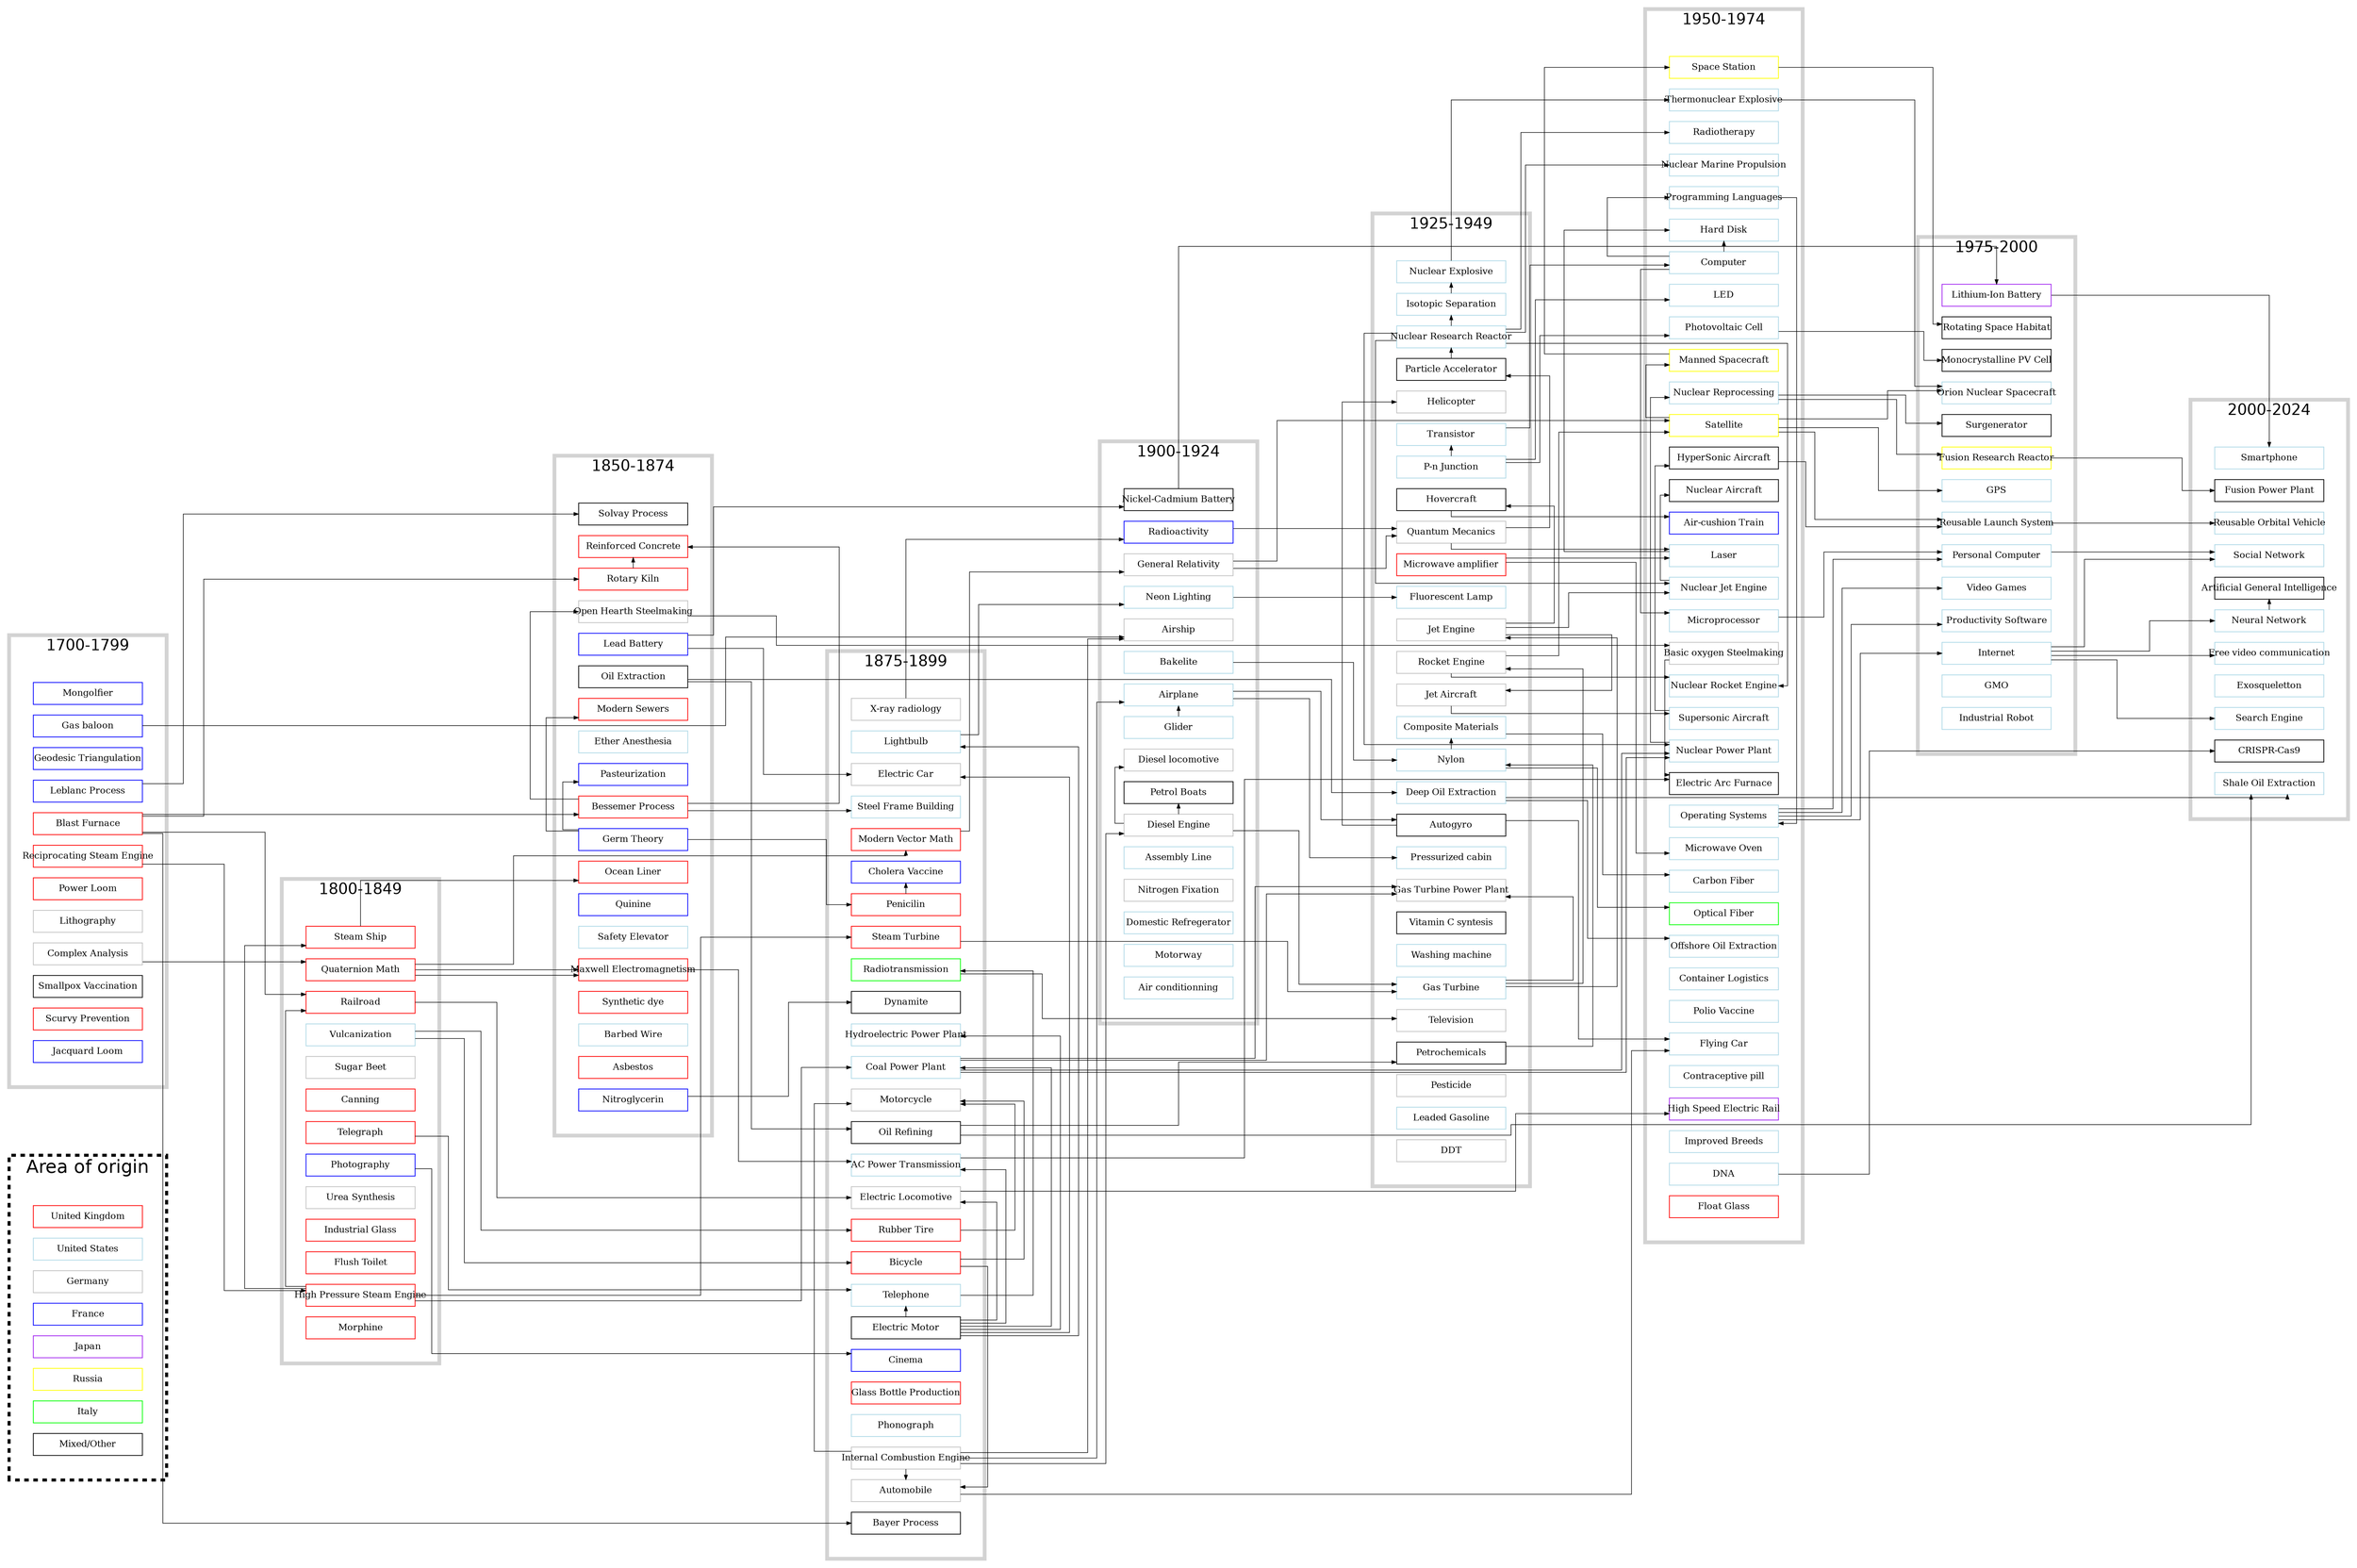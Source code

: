 digraph {
    splines=ortho;
    graph [rankdir=LR, fontname="Helvetica", nodesep=0.2, ranksep=3];    
    
    newrank=true; // rank without respect to cluster
    node [
        shape="box",
        fixedsize="true",
        width=2,
        height=0.4,
        color="black",
        fillcolor="white",
        style="filled,solid",
        fontsize=12
        ];
    edge [penwidth=0.75,arrowsize=0.6]

    subgraph cluster_legend {
        label="Area of origin";
        graph [rank="same", margin=32,style="dashed", penwidth=4, fontsize=24];

        "United Kingdom" [color="red"];
        "United States" [color="lightblue"];
        Germany [color="grey"];
        France [color="blue"];
        Japan [color="purple"];
        Russia [color="yellow"];
        Italy [color="green"];
        "Mixed/Other" [color="black"];
    }
 
    subgraph cluster_0 {
        label="1700-1799";
        graph [rank="same", margin=32, penwidth=5, color=lightgray, fontsize=20];

        Mongolfier [color="blue"];
        "Gas baloon" [color="blue"];
        "Geodesic Triangulation" [color="blue"];
        "Reciprocating Steam Engine" [color="red"];
        "Leblanc Process" [color="blue"];
        "Complex Analysis" [color="grey"];
        "Power Loom" [color="red"];
        "Lithography" [color="grey"];
        "Blast Furnace" [color="red"];
        "Smallpox Vaccination";
        "Scurvy Prevention" [color="red"];
        "Jacquard Loom" [color="blue"];
    }

    "Reciprocating Steam Engine" -> "High Pressure Steam Engine";
    "Complex Analysis" -> "Quaternion Math";
    "Blast Furnace" -> "Railroad";
    
    subgraph cluster_1 {
        label="1800-1849";
        graph [rank="same", margin=32, penwidth=5, color=lightgray, fontsize=20];

        "High Pressure Steam Engine" [color="red"];
        "Sugar Beet" [color="grey"];
        "Steam Ship" [color="red"];
        Canning [color="red"];
        Railroad [color="red"];
        "Quaternion Math" [color="red"];
        "Vulcanization" [color="lightblue"];
        Telegraph [color="red"];
        "Urea Synthesis" [color="grey"];
        "Industrial Glass" [color="red"];
        "Flush Toilet" [color="red"];
        "Photography" [color="blue"];

        "High Pressure Steam Engine" -> "Railroad";
        "High Pressure Steam Engine" -> "Steam Ship";
        "Morphine" [color="red"];
    }

    "Photography" -> "Cinema";
    "High Pressure Steam Engine" -> "Steam Turbine";
    "Quaternion Math" -> "Maxwell Electromagnetism";
    "Quaternion Math" -> "Modern Vector Math";
    "Quaternion Math" -> "Maxwell Electromagnetism";
    Telegraph -> "Telephone";
    "Steam Ship" -> "Ocean Liner";
    "Blast Furnace" -> "Rotary Kiln";
    "Blast Furnace" -> "Bessemer Process";
    "Railroad" -> "Electric Locomotive";
    "Vulcanization" -> "Rubber Tire";
    "Leblanc Process" -> "Solvay Process";

    subgraph cluster_2 {
        label="1850-1874";
        graph [rank="same", margin=32, penwidth=5, color=lightgray, fontsize=20];

        "Maxwell Electromagnetism"  [color="red"];
        "Ether Anesthesia" [color="lightblue"];
        "Bessemer Process"  [color="red"];
        "Rotary Kiln" [color="red"];
        "Nitroglycerin" [color="blue"];
        "Germ Theory" [color="blue"];
        "Quinine" [color="blue"];
        "Safety Elevator"  [color="lightblue"];
        "Ocean Liner" [color="red"];
        "Pasteurization" [color="blue"];
        "Modern Sewers"  [color="red"];
        "Open Hearth Steelmaking" [color="grey"];
        "Oil Extraction";
        "Synthetic dye" [color="red"];
        "Barbed Wire" [color="lightblue"];
        "Asbestos" [color="red"];

        "Rotary Kiln" -> "Reinforced Concrete";
        "Reinforced Concrete" [color="red"];
        "Bessemer Process" -> "Reinforced Concrete";
        "Bessemer Process" -> "Open Hearth Steelmaking";
        "Germ Theory" -> "Modern Sewers";
        "Germ Theory" -> "Pasteurization";
        "Lead Battery" [color="blue"];
        "Solvay Process";
    }

    "Blast Furnace" -> "Bayer Process";
    "Nitroglycerin" -> "Dynamite";
    "High Pressure Steam Engine" -> "Coal Power Plant";
    "Germ Theory" -> Penicilin;
    "Electric Motor" -> "Coal Power Plant";
    "Electric Motor" -> "Hydroelectric Power Plant";
    "Electric Motor" -> "AC Power Transmission";
    "Electric Motor" -> "Electric Locomotive";
    "Electric Motor" -> "Lightbulb";
    "Bessemer Process" -> "Steel Frame Building";
    "Maxwell Electromagnetism" -> "AC Power Transmission";
    "Vulcanization" -> Bicycle;
    "Lead Battery" -> "Electric Car";
    "Lead Battery" -> "Nickel-Cadmium Battery";

    subgraph cluster_3 {
        label="1875-1899";
        graph [rank="same", margin=32, penwidth=5, color=lightgray, fontsize=20];

        "Rubber Tire" [color="red"];
        "Steam Turbine" [color="red"];
        "Steel Frame Building" [color="lightblue"];

        "Glass Bottle Production" [color="red"];
        Penicilin [color="red"];
        "Dynamite";
        "Modern Vector Math" [color="red"];
        "Phonograph" [color="lightblue"];
        "Cholera Vaccine" [color="blue"];
        "Coal Power Plant" [color="lightblue"];
        "Telephone" [color="lightblue"];
        "Bayer Process";
        "Automobile" [color="grey"];
        Bicycle [color="red"];
        Bicycle -> "Motorcycle";
        "Rubber Tire" -> "Motorcycle";
        "Motorcycle" [color="grey"];
        "Electric Car" [color="grey"];
        "Internal Combustion Engine" [color="grey"];
        "Hydroelectric Power Plant" [color="lightblue"];
        "AC Power Transmission" [color="lightblue"];
        "Lightbulb" [color="lightblue"];
        "Steam Turbine" [color="red"];
        "X-ray radiology" [color="grey"];
        "Cinema" [color="blue"];
        "Radiotransmission" [color="green"];
        
        "Internal Combustion Engine" -> "Automobile";
        "Internal Combustion Engine" -> "Motorcycle";
        Telephone -> "Radiotransmission";
        Bicycle -> "Automobile";
        "Electric Motor" -> "Electric Car";
        "Electric Motor" -> "Telephone";
        "Electric Locomotive" [color="grey"];
        "Oil Extraction" -> "Oil Refining";
        "Penicilin" -> "Cholera Vaccine";
    }

    "Radiotransmission" -> Television;
    "Automobile" -> "Flying Car";
    "Coal Power Plant" -> "Nuclear Power Plant";
    "Coal Power Plant" -> "Gas Turbine Power Plant";
    "Internal Combustion Engine" -> "Airplane";
    "Internal Combustion Engine" -> "Diesel Engine";
    "Steam Turbine" -> "Gas Turbine";
    "Nickel-Cadmium Battery" -> "Lithium-Ion Battery";
    "Internal Combustion Engine" -> Airship;
    "Gas baloon" -> Airship;
    "Modern Vector Math" -> "General Relativity";
    "X-ray radiology" -> "Radioactivity";
    "Lightbulb" -> "Neon Lighting";

    subgraph cluster_4 {
        label="1900-1924";
        graph [rank="same", margin=32, penwidth=5, color=lightgray, fontsize=20];

        "Bakelite" [color="lightblue"];
        "Glider" [color="lightblue"];
        "Airplane" [color="lightblue"];
        "Radioactivity" [color="blue"];
        "Assembly Line" [color="lightblue"];
        "General Relativity" [color="grey"];
        Airship [color="grey"];
        "Diesel Engine" [color="grey"];
        "Diesel locomotive" [color="grey"];
        "Nitrogen Fixation" [color="grey"];
        "Domestic Refregerator" [color="lightblue"];
        "Motorway" [color="lightblue"];
        "Neon Lighting" [color="lightblue"];
        "Nickel-Cadmium Battery";
        "Air conditionning" [color="lightblue"];

        "Glider" -> "Airplane";
        "Diesel Engine" -> "Petrol Boats";
        "Diesel Engine" -> "Diesel locomotive";
    }

    "Radioactivity" -> "Quantum Mecanics";
    "Diesel Engine" -> "Gas Turbine";
    "Airplane" -> "Autogyro";
    Airplane -> "Pressurized cabin";
    "Oil Extraction" -> "Deep Oil Extraction";
    "Oil Refining" -> "Petrochemicals";
    "Neon Lighting" -> "Fluorescent Lamp";
    "Gas Turbine" -> "Gas Turbine Power Plant";
    "Coal Power Plant" -> "Gas Turbine Power Plant";
    "Bakelite" -> "Nylon";
    
    subgraph cluster_5 {
        label="1925-1949";
        graph [rank="same", margin=32, penwidth=5, color=lightgray, fontsize=20];

        "Fluorescent Lamp" [color="lightblue"];
        "Vitamin C syntesis";
        "Washing machine" [color="lightblue"];
        "Pressurized cabin" [color="lightblue"];
        "Deep Oil Extraction" [color="lightblue"];
        "Helicopter" [color="grey"];
        "Gas Turbine Power Plant" [color="grey"];
        "Gas Turbine" [color="lightblue"];
        "Jet Engine" [color="grey"];
        "Quantum Mecanics" [color="grey"];
        "P-n Junction" [color="lightblue"];
        "Jet Aircraft" [color="grey"];
        "Nuclear Explosive" [color="lightblue"];
        "Nuclear Research Reactor" [color="lightblue"];
        "Rocket Engine" [color="grey"];
        "Transistor" [color="lightblue"];
        "Microwave amplifier" [color="red"];
        "Pesticide" [color="grey"];
        "Leaded Gasoline" [color="lightblue"];
        "Nylon" [color="lightblue"];
        "Isotopic Separation" [color="lightblue"];
        Television [color="grey"];
        DDT [color="grey"];
        "Composite Materials" [color="lightblue"];

        "Nuclear Research Reactor" -> "Isotopic Separation";
        "Isotopic Separation" -> "Nuclear Explosive";
        "Jet Engine" -> "Hovercraft";
        "Jet Engine" -> "Jet Aircraft";
        "Gas Turbine" -> "Jet Engine";
        "Gas Turbine" -> "Rocket Engine";
        "Particle Accelerator" -> "Nuclear Research Reactor";
        "Quantum Mecanics" -> "Particle Accelerator";
        "Petrochemicals" -> "Nylon";
        "P-n Junction" -> "Transistor";
        "General Relativity" -> "Quantum Mecanics";
        "Autogyro" -> "Helicopter";
        "Nylon" -> "Composite Materials";
    }

    "Autogyro" -> "Flying Car";
    "Nuclear Research Reactor" -> "Nuclear Power Plant";
    "Nuclear Research Reactor" -> "Nuclear Marine Propulsion";
    "Nuclear Research Reactor" -> "Nuclear Rocket Engine";
    "Nuclear Research Reactor" -> "Nuclear Jet Engine";
    "Nuclear Research Reactor" -> "Radiotherapy";
    "P-n Junction" -> "LED";
    "P-n Junction" -> "Photovoltaic Cell";
    Transistor -> "Computer";
    "Jet Aircraft" -> "Supersonic Aircraft";
    "Jet Engine" -> "Nuclear Jet Engine";
    "Rocket Engine" -> "Satellite";
    "Rocket Engine" -> "Nuclear Rocket Engine";
    "Hovercraft" -> "Air-cushion Train";
    "Electric Locomotive" -> "High Speed Electric Rail";
    "Microwave amplifier" -> "Laser";
    "Open Hearth Steelmaking" -> "Basic oxygen Steelmaking";
    "Nylon" -> "Optical Fiber";
    "Microwave amplifier" -> "Microwave Oven";
    "Coal Power Plant" -> "Nuclear Power Plant";
    "AC Power Transmission" -> "Electric Arc Furnace";
    "Quantum Mecanics" -> "Laser";
    "General Relativity" -> "Satellite";
    "Composite Materials" -> "Carbon Fiber";

    subgraph cluster_6 {
        label="1950-1974";
        graph [rank="same", margin=32, penwidth=5, color=lightgray, fontsize=20];

        "Flying Car" [color="lightblue"];
        "Container Logistics" [color="lightblue"];
        "Basic oxygen Steelmaking" [color="grey"];
        "Polio Vaccine" [color="lightblue"];
        "Offshore Oil Extraction" [color="lightblue"];
        "Computer" [color="lightblue"];
        "Microprocessor" [color="lightblue"];
        "Programming Languages" [color="lightblue"];
        "Hard Disk" [color="lightblue"];
        "Laser" [color="lightblue"];
        "Operating Systems" [color="lightblue"];
        "Supersonic Aircraft" [color="lightblue"];
        "Air-cushion Train" [color="blue"];
        "High Speed Electric Rail" [color="purple"];
        "Satellite" [color="yellow"];
        "Nuclear Rocket Engine" [color="lightblue"];
        "Nuclear Power Plant" [color="lightblue"];
        "Nuclear Jet Engine" [color="lightblue"];
        "Nuclear Marine Propulsion" [color="lightblue"];
        "Manned Spacecraft" [color="yellow"];
        "Space Station" [color="yellow"];
        "Satellite" [color="yellow"];
        "Contraceptive pill" [color="lightblue"];
        "Optical Fiber" [color="green"];
        "LED" [color="lightblue"];
        "Microwave Oven" [color="lightblue"];
        "Radiotherapy" [color="lightblue"];
        "Nuclear Reprocessing" [color="lightblue"];
        "Thermonuclear Explosive" [color="lightblue"];
        "Photovoltaic Cell" [color="lightblue"];
        "Improved Breeds" [color="lightblue"];
        "DNA" [color="lightblue"];
        "Carbon Fiber" [color="lightblue"];
        "Float Glass" [color="red"];

        "Computer" -> "Programming Languages";
        "Nuclear Explosive" -> "Thermonuclear Explosive";
        "Nuclear Power Plant" -> "Nuclear Reprocessing";
        "Manned Spacecraft" -> "Space Station";
        "Satellite" -> "Manned Spacecraft";
        "Nuclear Jet Engine" -> "Nuclear Aircraft";
        "Supersonic Aircraft" -> "HyperSonic Aircraft";
        "Programming Languages" -> "Operating Systems";
        "Computer" -> "Hard Disk";
        "Laser" -> "Hard Disk";
        "Computer" -> "Microprocessor";
        "Deep Oil Extraction" -> "Offshore Oil Extraction";
        "Basic oxygen Steelmaking" -> "Electric Arc Furnace";
    }

    "Photovoltaic Cell" -> "Monocrystalline PV Cell";
    "Satellite" -> "GPS";
    "Satellite" -> "Orion Nuclear Spacecraft";
    "Satellite" -> "Reusable Launch System";
    "Space Station" -> "Rotating Space Habitat";
    "HyperSonic Aircraft" -> "Reusable Launch System";
    "Thermonuclear Explosive" -> "Orion Nuclear Spacecraft";
    "Nuclear Reprocessing" -> "Fusion Research Reactor";
    "Nuclear Reprocessing" -> "Surgenerator";
    "Operating Systems" -> "Personal Computer";
    "Microprocessor" -> "Personal Computer";
    "Operating Systems" -> "Internet";
    "Operating Systems" -> "Video Games";
    "Operating Systems" -> "Productivity Software";

    subgraph cluster_7 {
        label="1975-2000";
        graph [rank="same", margin=32, penwidth=5, color=lightgray, fontsize=20];

        "Monocrystalline PV Cell";
        "Reusable Launch System" [color="lightblue"];
        "GMO" [color="lightblue"];
        "Internet" [color="lightblue"];
        "Personal Computer" [color="lightblue"];
        "GPS" [color="lightblue"];
        "Orion Nuclear Spacecraft";
        "Rotating Space Habitat";
        "Industrial Robot" [color="lightblue"];
        "Surgenerator";
        "Orion Nuclear Spacecraft" [color="lightblue"];
        "Fusion Research Reactor" [color="yellow"];
        "Lithium-Ion Battery" [color="purple"];
        "Video Games" [color="lightblue"];
        "Productivity Software" [color="lightblue"];
    }

    "Lithium-Ion Battery" -> "Smartphone";
    "Reusable Launch System" -> "Reusable Orbital Vehicle";
    "Fusion Research Reactor" -> "Fusion Power Plant";
    "Internet" -> "Free video communication";
    "Internet" -> "Search Engine";
    "Oil Refining" -> "Shale Oil Extraction";
    "Deep Oil Extraction" -> "Shale Oil Extraction";
    "DNA" -> "CRISPR-Cas9";

    subgraph cluster_8 {
        label="2000-2024";
        graph [rank="same", margin=32, penwidth=5, color=lightgray, fontsize=20];

        "Shale Oil Extraction" [color="lightblue"];
        "Exosqueletton" [color="lightblue"];
        "Smartphone" [color="lightblue"];
        "CRISPR-Cas9";
        "Free video communication" [color="lightblue"];
        "Search Engine" [color="lightblue"];
        Internet -> "Social Network";
        "Social Network" [color="lightblue"];
        "Personal Computer" -> "Social Network";
        Internet -> "Neural Network";
        "Neural Network" [color="lightblue"];
        "Neural Network" -> "Artificial General Intelligence";
        "Reusable Orbital Vehicle" [color="lightblue"];
        "Fusion Power Plant";
    }
}